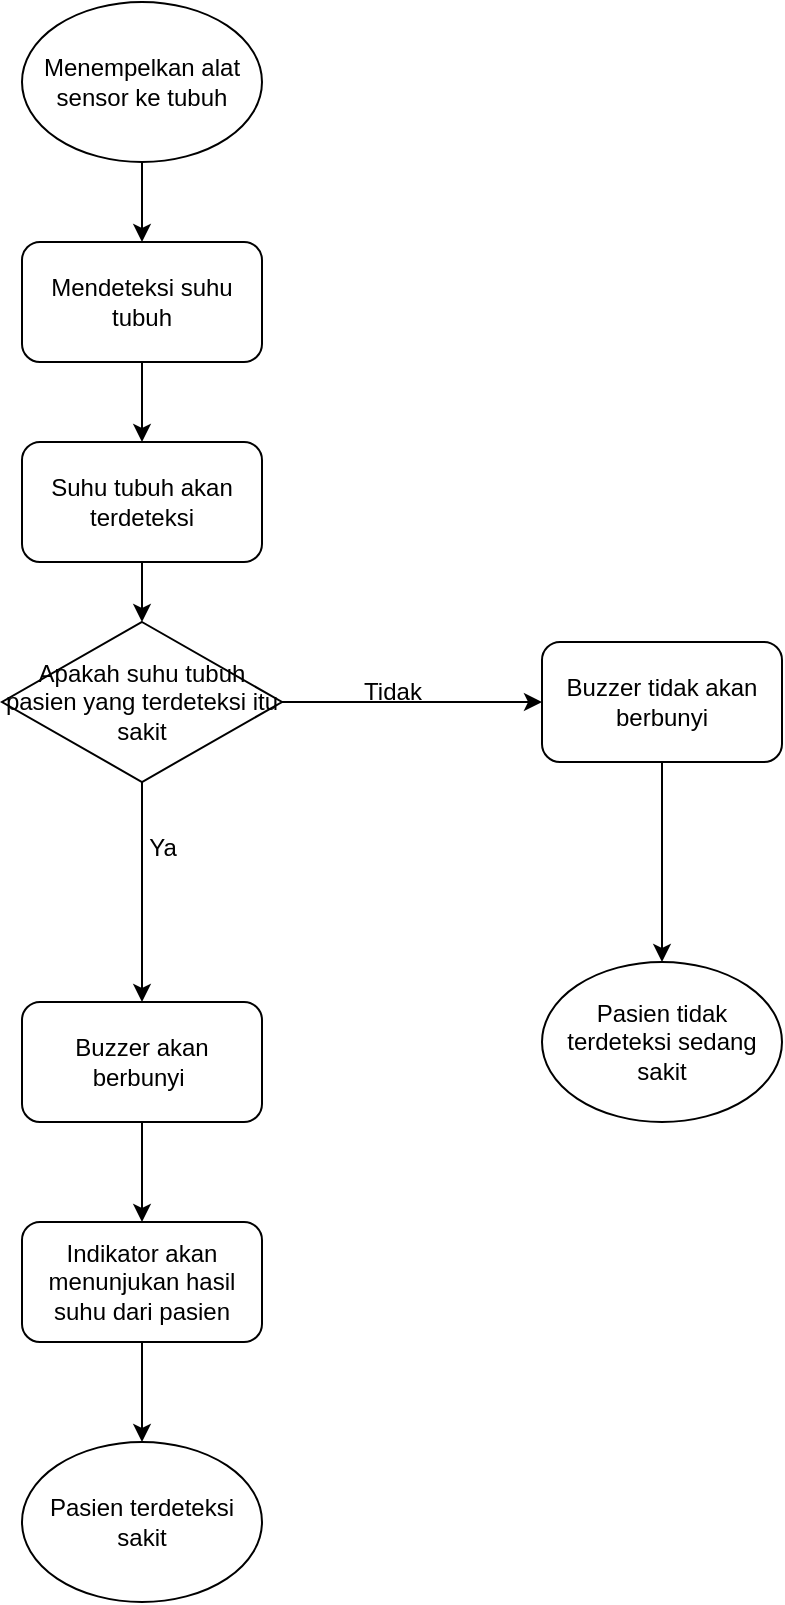 <mxfile version="24.6.4" type="device">
  <diagram name="Page-1" id="kYUT1O_2kqlm77g_NuUF">
    <mxGraphModel dx="864" dy="516" grid="1" gridSize="10" guides="1" tooltips="1" connect="1" arrows="1" fold="1" page="1" pageScale="1" pageWidth="850" pageHeight="1100" math="0" shadow="0">
      <root>
        <mxCell id="0" />
        <mxCell id="1" parent="0" />
        <mxCell id="67S95uuHCJpeX40qsFQI-3" value="" style="edgeStyle=orthogonalEdgeStyle;rounded=0;orthogonalLoop=1;jettySize=auto;html=1;" edge="1" parent="1" source="67S95uuHCJpeX40qsFQI-1" target="67S95uuHCJpeX40qsFQI-2">
          <mxGeometry relative="1" as="geometry" />
        </mxCell>
        <mxCell id="67S95uuHCJpeX40qsFQI-1" value="Menempelkan alat sensor ke tubuh" style="ellipse;whiteSpace=wrap;html=1;" vertex="1" parent="1">
          <mxGeometry x="340" y="120" width="120" height="80" as="geometry" />
        </mxCell>
        <mxCell id="67S95uuHCJpeX40qsFQI-5" style="edgeStyle=orthogonalEdgeStyle;rounded=0;orthogonalLoop=1;jettySize=auto;html=1;" edge="1" parent="1" source="67S95uuHCJpeX40qsFQI-2" target="67S95uuHCJpeX40qsFQI-4">
          <mxGeometry relative="1" as="geometry" />
        </mxCell>
        <mxCell id="67S95uuHCJpeX40qsFQI-2" value="Mendeteksi suhu tubuh" style="rounded=1;whiteSpace=wrap;html=1;" vertex="1" parent="1">
          <mxGeometry x="340" y="240" width="120" height="60" as="geometry" />
        </mxCell>
        <mxCell id="67S95uuHCJpeX40qsFQI-7" value="" style="edgeStyle=orthogonalEdgeStyle;rounded=0;orthogonalLoop=1;jettySize=auto;html=1;" edge="1" parent="1" source="67S95uuHCJpeX40qsFQI-4" target="67S95uuHCJpeX40qsFQI-6">
          <mxGeometry relative="1" as="geometry" />
        </mxCell>
        <mxCell id="67S95uuHCJpeX40qsFQI-4" value="Suhu tubuh akan terdeteksi" style="rounded=1;whiteSpace=wrap;html=1;" vertex="1" parent="1">
          <mxGeometry x="340" y="340" width="120" height="60" as="geometry" />
        </mxCell>
        <mxCell id="67S95uuHCJpeX40qsFQI-9" value="" style="edgeStyle=orthogonalEdgeStyle;rounded=0;orthogonalLoop=1;jettySize=auto;html=1;" edge="1" parent="1" source="67S95uuHCJpeX40qsFQI-6" target="67S95uuHCJpeX40qsFQI-8">
          <mxGeometry relative="1" as="geometry" />
        </mxCell>
        <mxCell id="67S95uuHCJpeX40qsFQI-12" style="edgeStyle=orthogonalEdgeStyle;rounded=0;orthogonalLoop=1;jettySize=auto;html=1;entryX=0;entryY=0.5;entryDx=0;entryDy=0;" edge="1" parent="1" source="67S95uuHCJpeX40qsFQI-6" target="67S95uuHCJpeX40qsFQI-11">
          <mxGeometry relative="1" as="geometry" />
        </mxCell>
        <mxCell id="67S95uuHCJpeX40qsFQI-6" value="Apakah suhu tubuh pasien yang terdeteksi itu sakit" style="rhombus;whiteSpace=wrap;html=1;" vertex="1" parent="1">
          <mxGeometry x="330" y="430" width="140" height="80" as="geometry" />
        </mxCell>
        <mxCell id="67S95uuHCJpeX40qsFQI-18" value="" style="edgeStyle=orthogonalEdgeStyle;rounded=0;orthogonalLoop=1;jettySize=auto;html=1;" edge="1" parent="1" source="67S95uuHCJpeX40qsFQI-8" target="67S95uuHCJpeX40qsFQI-17">
          <mxGeometry relative="1" as="geometry" />
        </mxCell>
        <mxCell id="67S95uuHCJpeX40qsFQI-8" value="Buzzer akan berbunyi&amp;nbsp;" style="rounded=1;whiteSpace=wrap;html=1;" vertex="1" parent="1">
          <mxGeometry x="340" y="620" width="120" height="60" as="geometry" />
        </mxCell>
        <mxCell id="67S95uuHCJpeX40qsFQI-10" value="Ya" style="text;html=1;align=center;verticalAlign=middle;resizable=0;points=[];autosize=1;strokeColor=none;fillColor=none;" vertex="1" parent="1">
          <mxGeometry x="390" y="528" width="40" height="30" as="geometry" />
        </mxCell>
        <mxCell id="67S95uuHCJpeX40qsFQI-16" value="" style="edgeStyle=orthogonalEdgeStyle;rounded=0;orthogonalLoop=1;jettySize=auto;html=1;" edge="1" parent="1" source="67S95uuHCJpeX40qsFQI-11" target="67S95uuHCJpeX40qsFQI-15">
          <mxGeometry relative="1" as="geometry" />
        </mxCell>
        <mxCell id="67S95uuHCJpeX40qsFQI-11" value="Buzzer tidak akan berbunyi" style="rounded=1;whiteSpace=wrap;html=1;" vertex="1" parent="1">
          <mxGeometry x="600" y="440" width="120" height="60" as="geometry" />
        </mxCell>
        <mxCell id="67S95uuHCJpeX40qsFQI-13" value="Tidak" style="text;html=1;align=center;verticalAlign=middle;resizable=0;points=[];autosize=1;strokeColor=none;fillColor=none;" vertex="1" parent="1">
          <mxGeometry x="500" y="450" width="50" height="30" as="geometry" />
        </mxCell>
        <mxCell id="67S95uuHCJpeX40qsFQI-15" value="Pasien tidak terdeteksi sedang sakit" style="ellipse;whiteSpace=wrap;html=1;" vertex="1" parent="1">
          <mxGeometry x="600" y="600" width="120" height="80" as="geometry" />
        </mxCell>
        <mxCell id="67S95uuHCJpeX40qsFQI-20" value="" style="edgeStyle=orthogonalEdgeStyle;rounded=0;orthogonalLoop=1;jettySize=auto;html=1;" edge="1" parent="1" source="67S95uuHCJpeX40qsFQI-17" target="67S95uuHCJpeX40qsFQI-19">
          <mxGeometry relative="1" as="geometry" />
        </mxCell>
        <mxCell id="67S95uuHCJpeX40qsFQI-17" value="Indikator akan menunjukan hasil suhu dari pasien" style="rounded=1;whiteSpace=wrap;html=1;" vertex="1" parent="1">
          <mxGeometry x="340" y="730" width="120" height="60" as="geometry" />
        </mxCell>
        <mxCell id="67S95uuHCJpeX40qsFQI-19" value="Pasien terdeteksi sakit" style="ellipse;whiteSpace=wrap;html=1;" vertex="1" parent="1">
          <mxGeometry x="340" y="840" width="120" height="80" as="geometry" />
        </mxCell>
      </root>
    </mxGraphModel>
  </diagram>
</mxfile>
